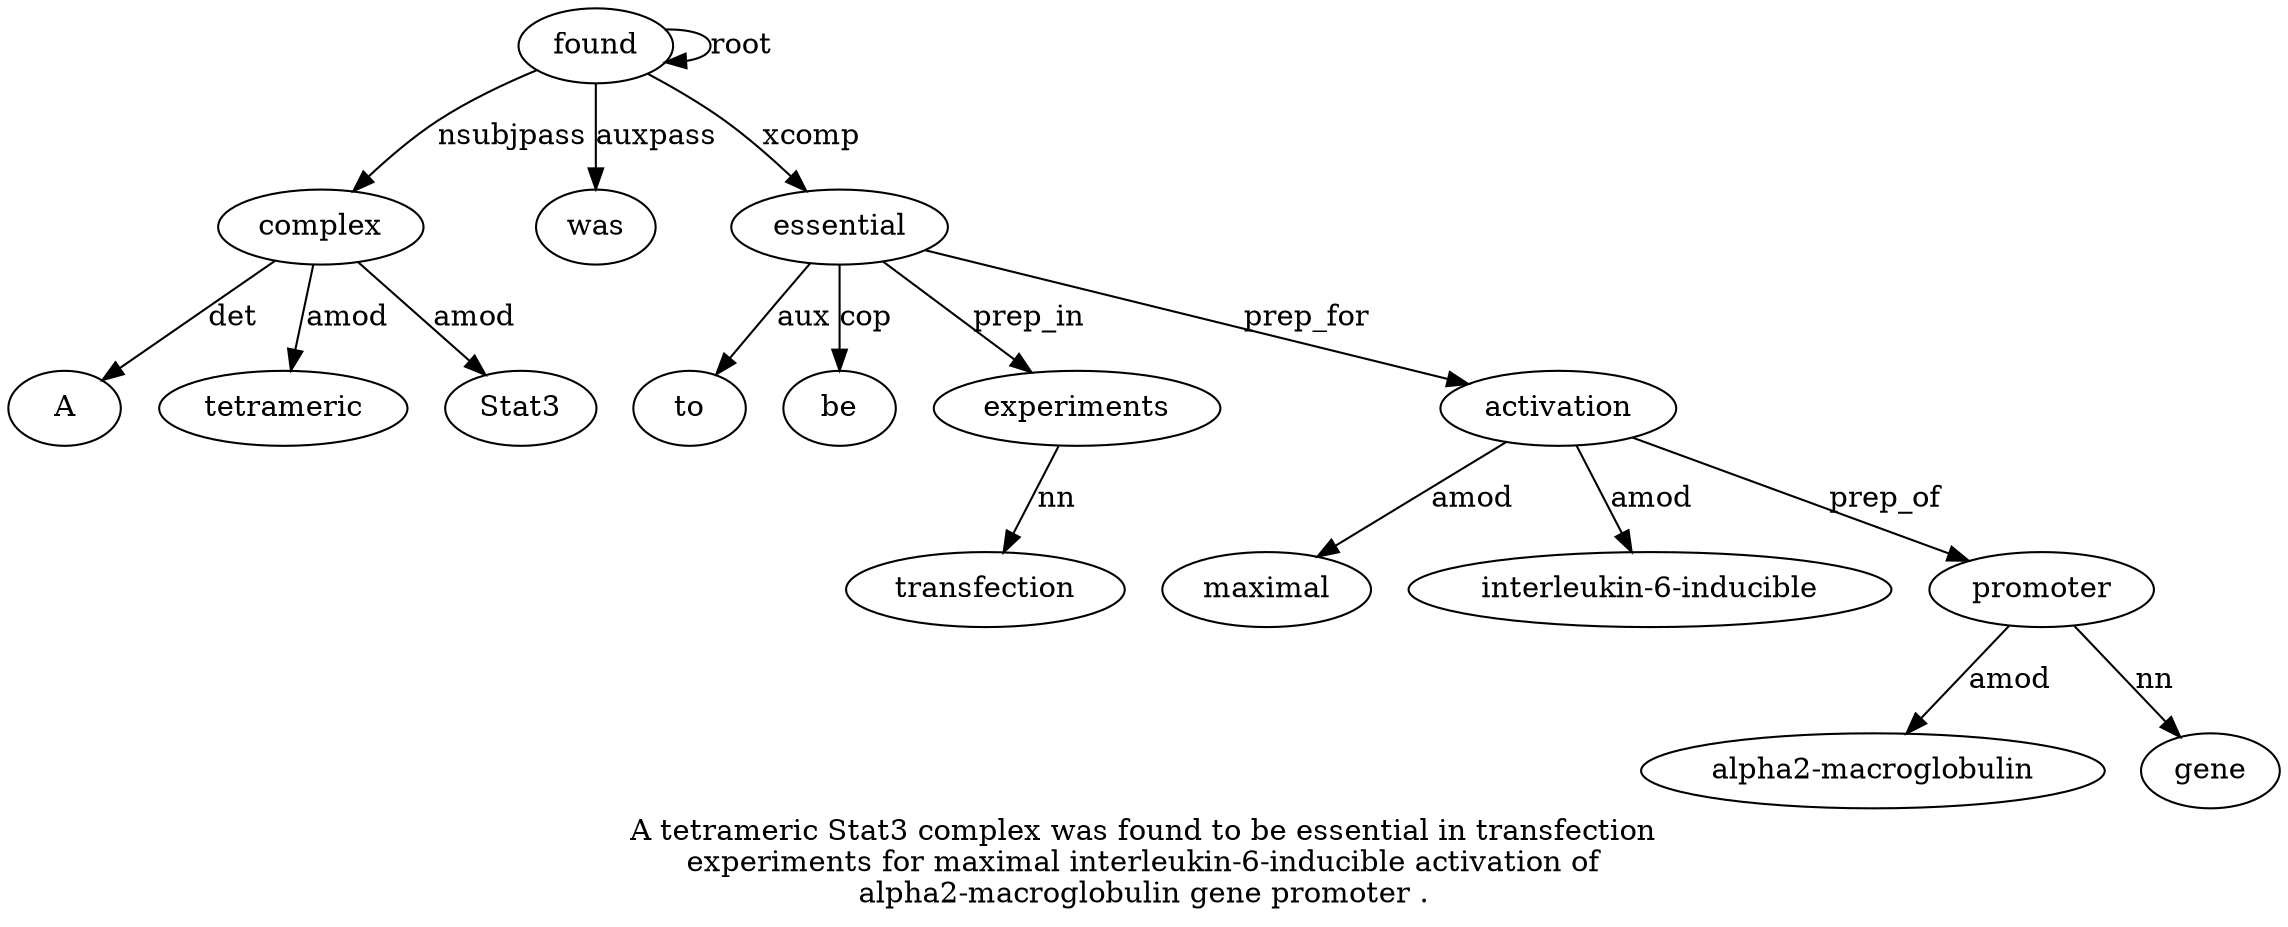 digraph "A tetrameric Stat3 complex was found to be essential in transfection experiments for maximal interleukin-6-inducible activation of alpha2-macroglobulin gene promoter ." {
label="A tetrameric Stat3 complex was found to be essential in transfection
experiments for maximal interleukin-6-inducible activation of
alpha2-macroglobulin gene promoter .";
complex4 [style=filled, fillcolor=white, label=complex];
A1 [style=filled, fillcolor=white, label=A];
complex4 -> A1  [label=det];
tetrameric2 [style=filled, fillcolor=white, label=tetrameric];
complex4 -> tetrameric2  [label=amod];
Stat3 [style=filled, fillcolor=white, label=Stat3];
complex4 -> Stat3  [label=amod];
found6 [style=filled, fillcolor=white, label=found];
found6 -> complex4  [label=nsubjpass];
was5 [style=filled, fillcolor=white, label=was];
found6 -> was5  [label=auxpass];
found6 -> found6  [label=root];
essential9 [style=filled, fillcolor=white, label=essential];
to7 [style=filled, fillcolor=white, label=to];
essential9 -> to7  [label=aux];
be8 [style=filled, fillcolor=white, label=be];
essential9 -> be8  [label=cop];
found6 -> essential9  [label=xcomp];
experiments12 [style=filled, fillcolor=white, label=experiments];
transfection11 [style=filled, fillcolor=white, label=transfection];
experiments12 -> transfection11  [label=nn];
essential9 -> experiments12  [label=prep_in];
activation16 [style=filled, fillcolor=white, label=activation];
maximal14 [style=filled, fillcolor=white, label=maximal];
activation16 -> maximal14  [label=amod];
"interleukin-6-inducible15" [style=filled, fillcolor=white, label="interleukin-6-inducible"];
activation16 -> "interleukin-6-inducible15"  [label=amod];
essential9 -> activation16  [label=prep_for];
promoter20 [style=filled, fillcolor=white, label=promoter];
"alpha2-macroglobulin18" [style=filled, fillcolor=white, label="alpha2-macroglobulin"];
promoter20 -> "alpha2-macroglobulin18"  [label=amod];
gene19 [style=filled, fillcolor=white, label=gene];
promoter20 -> gene19  [label=nn];
activation16 -> promoter20  [label=prep_of];
}
